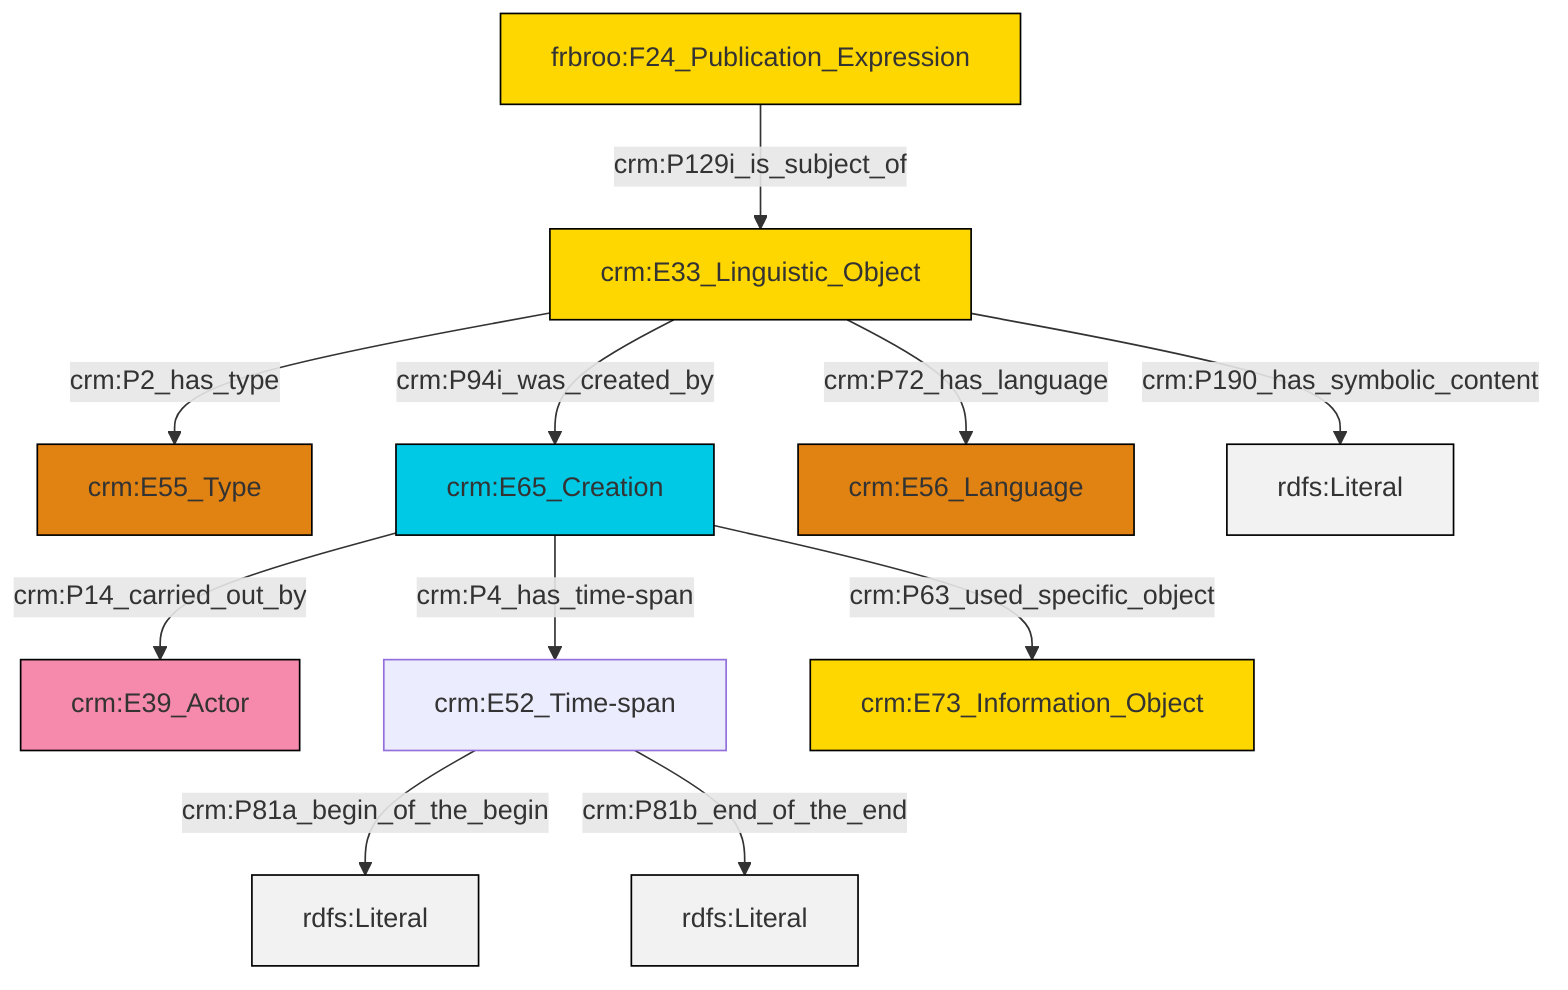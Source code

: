 graph TD
classDef Literal fill:#f2f2f2,stroke:#000000;
classDef CRM_Entity fill:#FFFFFF,stroke:#000000;
classDef Temporal_Entity fill:#00C9E6, stroke:#000000;
classDef Type fill:#E18312, stroke:#000000;
classDef Time-Span fill:#2C9C91, stroke:#000000;
classDef Appellation fill:#FFEB7F, stroke:#000000;
classDef Place fill:#008836, stroke:#000000;
classDef Persistent_Item fill:#B266B2, stroke:#000000;
classDef Conceptual_Object fill:#FFD700, stroke:#000000;
classDef Physical_Thing fill:#D2B48C, stroke:#000000;
classDef Actor fill:#f58aad, stroke:#000000;
classDef PC_Classes fill:#4ce600, stroke:#000000;
classDef Multi fill:#cccccc,stroke:#000000;

2["frbroo:F24_Publication_Expression"]:::Conceptual_Object -->|crm:P129i_is_subject_of| 3["crm:E33_Linguistic_Object"]:::Conceptual_Object
7["crm:E65_Creation"]:::Temporal_Entity -->|crm:P14_carried_out_by| 0["crm:E39_Actor"]:::Actor
8["crm:E52_Time-span"]:::Default -->|crm:P81a_begin_of_the_begin| 9[rdfs:Literal]:::Literal
3["crm:E33_Linguistic_Object"]:::Conceptual_Object -->|crm:P2_has_type| 4["crm:E55_Type"]:::Type
3["crm:E33_Linguistic_Object"]:::Conceptual_Object -->|crm:P94i_was_created_by| 7["crm:E65_Creation"]:::Temporal_Entity
3["crm:E33_Linguistic_Object"]:::Conceptual_Object -->|crm:P72_has_language| 11["crm:E56_Language"]:::Type
3["crm:E33_Linguistic_Object"]:::Conceptual_Object -->|crm:P190_has_symbolic_content| 16[rdfs:Literal]:::Literal
8["crm:E52_Time-span"]:::Default -->|crm:P81b_end_of_the_end| 17[rdfs:Literal]:::Literal
7["crm:E65_Creation"]:::Temporal_Entity -->|crm:P63_used_specific_object| 13["crm:E73_Information_Object"]:::Conceptual_Object
7["crm:E65_Creation"]:::Temporal_Entity -->|crm:P4_has_time-span| 8["crm:E52_Time-span"]:::Default